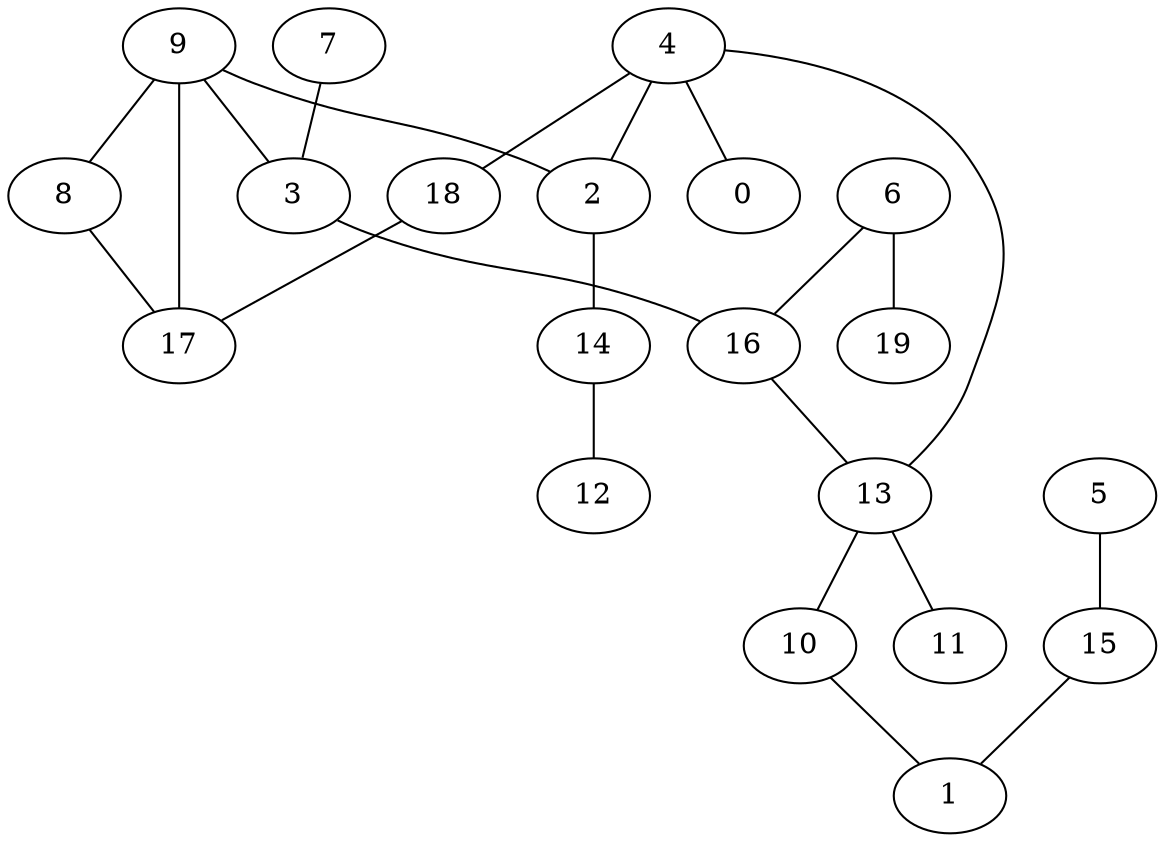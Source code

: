 digraph GG_graph {

subgraph G_graph {
edge [color = black]
"8" -> "17" [dir = none]
"5" -> "15" [dir = none]
"14" -> "12" [dir = none]
"15" -> "1" [dir = none]
"13" -> "10" [dir = none]
"13" -> "11" [dir = none]
"7" -> "3" [dir = none]
"4" -> "18" [dir = none]
"4" -> "0" [dir = none]
"4" -> "2" [dir = none]
"4" -> "13" [dir = none]
"2" -> "14" [dir = none]
"10" -> "1" [dir = none]
"16" -> "13" [dir = none]
"3" -> "16" [dir = none]
"9" -> "17" [dir = none]
"9" -> "2" [dir = none]
"6" -> "19" [dir = none]
"6" -> "16" [dir = none]
"9" -> "3" [dir = none]
"18" -> "17" [dir = none]
"9" -> "8" [dir = none]
}

}
